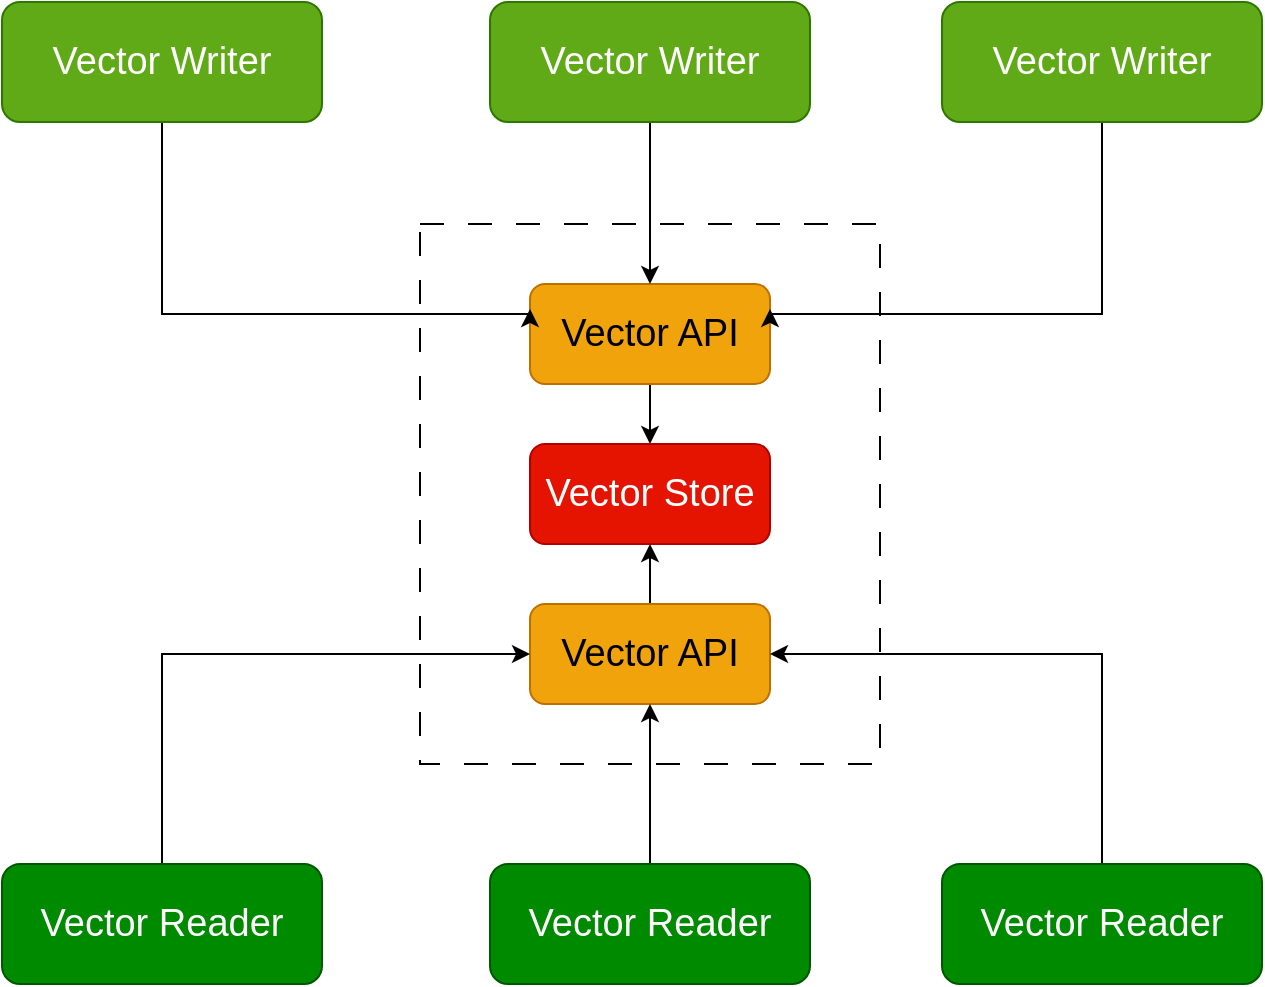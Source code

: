 <mxfile version="24.7.5">
  <diagram name="MAIN" id="L7j4ROcq0PKfyFa6NM_b">
    <mxGraphModel dx="954" dy="674" grid="0" gridSize="10" guides="1" tooltips="1" connect="1" arrows="1" fold="1" page="0" pageScale="1" pageWidth="827" pageHeight="1169" math="0" shadow="0">
      <root>
        <mxCell id="0" />
        <mxCell id="1" parent="0" />
        <mxCell id="hzW93xr7jXvrIw51eDsx-17" value="" style="rounded=0;whiteSpace=wrap;html=1;dashed=1;dashPattern=12 12;" parent="1" vertex="1">
          <mxGeometry x="308" y="250" width="230" height="270" as="geometry" />
        </mxCell>
        <mxCell id="hzW93xr7jXvrIw51eDsx-11" style="edgeStyle=orthogonalEdgeStyle;rounded=0;orthogonalLoop=1;jettySize=auto;html=1;" parent="1" source="hzW93xr7jXvrIw51eDsx-1" target="hzW93xr7jXvrIw51eDsx-9" edge="1">
          <mxGeometry relative="1" as="geometry" />
        </mxCell>
        <mxCell id="hzW93xr7jXvrIw51eDsx-1" value="&lt;font style=&quot;font-size: 19px;&quot;&gt;Vector API&lt;/font&gt;" style="rounded=1;whiteSpace=wrap;html=1;fillColor=#f0a30a;fontColor=#000000;strokeColor=#BD7000;" parent="1" vertex="1">
          <mxGeometry x="363" y="280" width="120" height="50" as="geometry" />
        </mxCell>
        <mxCell id="hzW93xr7jXvrIw51eDsx-6" style="edgeStyle=orthogonalEdgeStyle;rounded=0;orthogonalLoop=1;jettySize=auto;html=1;entryX=0;entryY=0.25;entryDx=0;entryDy=0;exitX=0.5;exitY=1;exitDx=0;exitDy=0;" parent="1" source="hzW93xr7jXvrIw51eDsx-2" target="hzW93xr7jXvrIw51eDsx-1" edge="1">
          <mxGeometry relative="1" as="geometry">
            <Array as="points">
              <mxPoint x="179" y="295" />
            </Array>
          </mxGeometry>
        </mxCell>
        <mxCell id="hzW93xr7jXvrIw51eDsx-2" value="&lt;font style=&quot;font-size: 19px;&quot;&gt;Vector Writer&lt;/font&gt;" style="rounded=1;whiteSpace=wrap;html=1;fillColor=#60a917;strokeColor=#2D7600;fontColor=#ffffff;" parent="1" vertex="1">
          <mxGeometry x="99" y="139" width="160" height="60" as="geometry" />
        </mxCell>
        <mxCell id="hzW93xr7jXvrIw51eDsx-7" style="edgeStyle=orthogonalEdgeStyle;rounded=0;orthogonalLoop=1;jettySize=auto;html=1;exitX=0.5;exitY=1;exitDx=0;exitDy=0;" parent="1" source="hzW93xr7jXvrIw51eDsx-4" target="hzW93xr7jXvrIw51eDsx-1" edge="1">
          <mxGeometry relative="1" as="geometry" />
        </mxCell>
        <mxCell id="hzW93xr7jXvrIw51eDsx-4" value="&lt;font style=&quot;font-size: 19px;&quot;&gt;Vector Writer&lt;/font&gt;" style="rounded=1;whiteSpace=wrap;html=1;fillColor=#60a917;strokeColor=#2D7600;fontColor=#ffffff;" parent="1" vertex="1">
          <mxGeometry x="343" y="139" width="160" height="60" as="geometry" />
        </mxCell>
        <mxCell id="hzW93xr7jXvrIw51eDsx-8" style="edgeStyle=orthogonalEdgeStyle;rounded=0;orthogonalLoop=1;jettySize=auto;html=1;entryX=1;entryY=0.25;entryDx=0;entryDy=0;exitX=0.5;exitY=1;exitDx=0;exitDy=0;" parent="1" source="hzW93xr7jXvrIw51eDsx-5" target="hzW93xr7jXvrIw51eDsx-1" edge="1">
          <mxGeometry relative="1" as="geometry">
            <Array as="points">
              <mxPoint x="649" y="295" />
            </Array>
          </mxGeometry>
        </mxCell>
        <mxCell id="hzW93xr7jXvrIw51eDsx-5" value="&lt;font style=&quot;font-size: 19px;&quot;&gt;Vector Writer&lt;/font&gt;" style="rounded=1;whiteSpace=wrap;html=1;fillColor=#60a917;strokeColor=#2D7600;fontColor=#ffffff;" parent="1" vertex="1">
          <mxGeometry x="569" y="139" width="160" height="60" as="geometry" />
        </mxCell>
        <mxCell id="hzW93xr7jXvrIw51eDsx-9" value="&lt;font style=&quot;font-size: 19px;&quot;&gt;Vector Store&lt;/font&gt;" style="rounded=1;whiteSpace=wrap;html=1;fillColor=#e51400;fontColor=#ffffff;strokeColor=#B20000;" parent="1" vertex="1">
          <mxGeometry x="363" y="360" width="120" height="50" as="geometry" />
        </mxCell>
        <mxCell id="hzW93xr7jXvrIw51eDsx-12" style="edgeStyle=orthogonalEdgeStyle;rounded=0;orthogonalLoop=1;jettySize=auto;html=1;" parent="1" source="hzW93xr7jXvrIw51eDsx-10" target="hzW93xr7jXvrIw51eDsx-9" edge="1">
          <mxGeometry relative="1" as="geometry" />
        </mxCell>
        <mxCell id="hzW93xr7jXvrIw51eDsx-10" value="&lt;font style=&quot;font-size: 19px;&quot;&gt;Vector API&lt;/font&gt;" style="rounded=1;whiteSpace=wrap;html=1;fillColor=#f0a30a;fontColor=#000000;strokeColor=#BD7000;" parent="1" vertex="1">
          <mxGeometry x="363" y="440" width="120" height="50" as="geometry" />
        </mxCell>
        <mxCell id="hzW93xr7jXvrIw51eDsx-14" style="edgeStyle=orthogonalEdgeStyle;rounded=0;orthogonalLoop=1;jettySize=auto;html=1;entryX=0.5;entryY=1;entryDx=0;entryDy=0;" parent="1" source="hzW93xr7jXvrIw51eDsx-13" target="hzW93xr7jXvrIw51eDsx-10" edge="1">
          <mxGeometry relative="1" as="geometry" />
        </mxCell>
        <mxCell id="hzW93xr7jXvrIw51eDsx-13" value="&lt;font style=&quot;font-size: 19px;&quot;&gt;Vector Reader&lt;/font&gt;" style="rounded=1;whiteSpace=wrap;html=1;fillColor=#008a00;fontColor=#ffffff;strokeColor=#005700;" parent="1" vertex="1">
          <mxGeometry x="343" y="570" width="160" height="60" as="geometry" />
        </mxCell>
        <mxCell id="hzW93xr7jXvrIw51eDsx-18" style="edgeStyle=orthogonalEdgeStyle;rounded=0;orthogonalLoop=1;jettySize=auto;html=1;entryX=0;entryY=0.5;entryDx=0;entryDy=0;exitX=0.5;exitY=0;exitDx=0;exitDy=0;" parent="1" source="hzW93xr7jXvrIw51eDsx-15" target="hzW93xr7jXvrIw51eDsx-10" edge="1">
          <mxGeometry relative="1" as="geometry" />
        </mxCell>
        <mxCell id="hzW93xr7jXvrIw51eDsx-15" value="&lt;font style=&quot;font-size: 19px;&quot;&gt;Vector Reader&lt;/font&gt;" style="rounded=1;whiteSpace=wrap;html=1;fillColor=#008a00;fontColor=#ffffff;strokeColor=#005700;" parent="1" vertex="1">
          <mxGeometry x="99" y="570" width="160" height="60" as="geometry" />
        </mxCell>
        <mxCell id="hzW93xr7jXvrIw51eDsx-19" style="edgeStyle=orthogonalEdgeStyle;rounded=0;orthogonalLoop=1;jettySize=auto;html=1;entryX=1;entryY=0.5;entryDx=0;entryDy=0;exitX=0.5;exitY=0;exitDx=0;exitDy=0;" parent="1" source="hzW93xr7jXvrIw51eDsx-16" target="hzW93xr7jXvrIw51eDsx-10" edge="1">
          <mxGeometry relative="1" as="geometry" />
        </mxCell>
        <mxCell id="hzW93xr7jXvrIw51eDsx-16" value="&lt;font style=&quot;font-size: 19px;&quot;&gt;Vector Reader&lt;/font&gt;" style="rounded=1;whiteSpace=wrap;html=1;fillColor=#008a00;fontColor=#ffffff;strokeColor=#005700;" parent="1" vertex="1">
          <mxGeometry x="569" y="570" width="160" height="60" as="geometry" />
        </mxCell>
      </root>
    </mxGraphModel>
  </diagram>
</mxfile>
